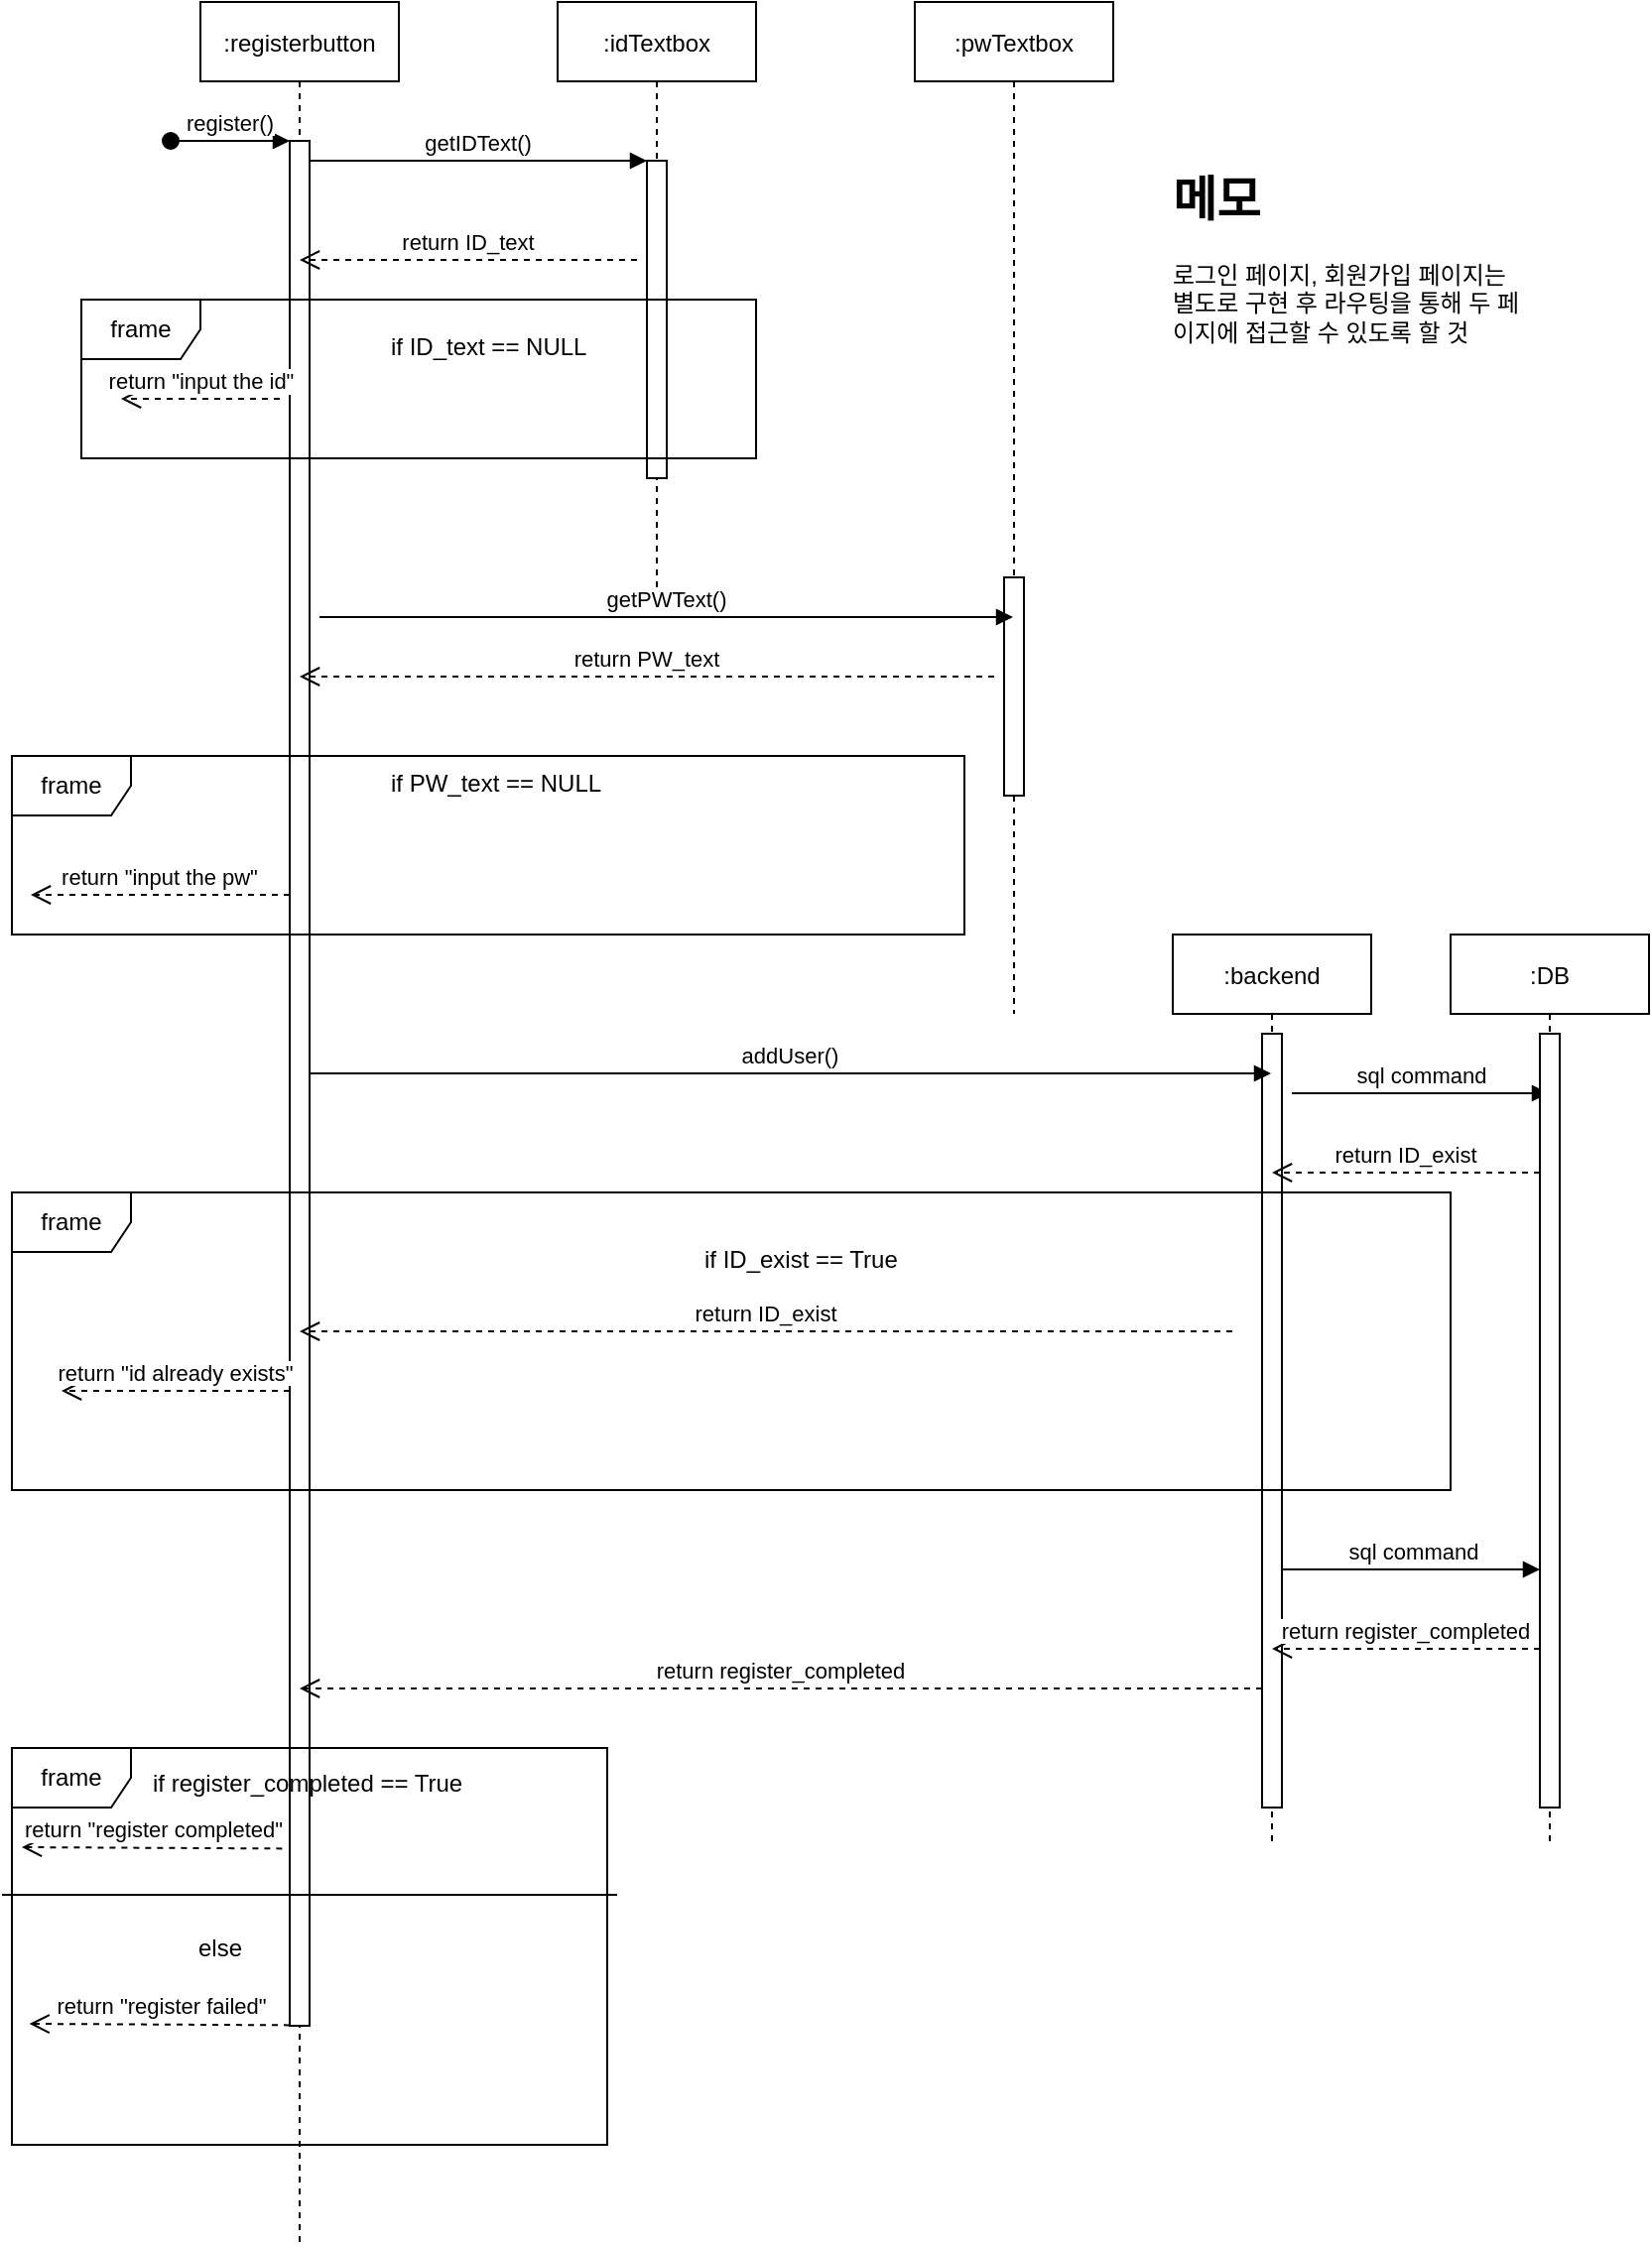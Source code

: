 <mxfile version="20.3.0" type="device"><diagram id="kgpKYQtTHZ0yAKxKKP6v" name="Page-1"><mxGraphModel dx="1038" dy="649" grid="1" gridSize="10" guides="1" tooltips="1" connect="1" arrows="1" fold="1" page="1" pageScale="1" pageWidth="850" pageHeight="1100" math="0" shadow="0"><root><mxCell id="0"/><mxCell id="1" parent="0"/><mxCell id="3nuBFxr9cyL0pnOWT2aG-1" value=":registerbutton" style="shape=umlLifeline;perimeter=lifelinePerimeter;container=1;collapsible=0;recursiveResize=0;rounded=0;shadow=0;strokeWidth=1;" parent="1" vertex="1"><mxGeometry x="120" y="80" width="100" height="1130" as="geometry"/></mxCell><mxCell id="3nuBFxr9cyL0pnOWT2aG-2" value="" style="points=[];perimeter=orthogonalPerimeter;rounded=0;shadow=0;strokeWidth=1;" parent="3nuBFxr9cyL0pnOWT2aG-1" vertex="1"><mxGeometry x="45" y="70" width="10" height="950" as="geometry"/></mxCell><mxCell id="3nuBFxr9cyL0pnOWT2aG-3" value="register()" style="verticalAlign=bottom;startArrow=oval;endArrow=block;startSize=8;shadow=0;strokeWidth=1;" parent="3nuBFxr9cyL0pnOWT2aG-1" target="3nuBFxr9cyL0pnOWT2aG-2" edge="1"><mxGeometry relative="1" as="geometry"><mxPoint x="-15" y="70" as="sourcePoint"/></mxGeometry></mxCell><mxCell id="Twx3eHOW_UhwSvs6yQro-6" value="return &quot;input the id&quot;" style="html=1;verticalAlign=bottom;endArrow=open;dashed=1;endSize=8;rounded=0;" parent="3nuBFxr9cyL0pnOWT2aG-1" edge="1"><mxGeometry relative="1" as="geometry"><mxPoint x="40" y="200" as="sourcePoint"/><mxPoint x="-40" y="200" as="targetPoint"/></mxGeometry></mxCell><mxCell id="Twx3eHOW_UhwSvs6yQro-11" value="return &quot;input the pw&quot;" style="verticalAlign=bottom;endArrow=open;dashed=1;endSize=8;exitX=0;exitY=0.95;shadow=0;strokeWidth=1;" parent="3nuBFxr9cyL0pnOWT2aG-1" edge="1"><mxGeometry relative="1" as="geometry"><mxPoint x="-85.5" y="450" as="targetPoint"/><mxPoint x="45" y="450.0" as="sourcePoint"/></mxGeometry></mxCell><mxCell id="Twx3eHOW_UhwSvs6yQro-21" value="return &quot;id already exists&quot;" style="verticalAlign=bottom;endArrow=open;dashed=1;endSize=8;shadow=0;strokeWidth=1;" parent="3nuBFxr9cyL0pnOWT2aG-1" edge="1"><mxGeometry relative="1" as="geometry"><mxPoint x="-70" y="700" as="targetPoint"/><mxPoint x="45" y="700" as="sourcePoint"/></mxGeometry></mxCell><mxCell id="Twx3eHOW_UhwSvs6yQro-29" value="return &quot;register failed&quot;" style="html=1;verticalAlign=bottom;endArrow=open;dashed=1;endSize=8;rounded=0;exitX=-0.38;exitY=0.906;exitDx=0;exitDy=0;exitPerimeter=0;" parent="3nuBFxr9cyL0pnOWT2aG-1" edge="1"><mxGeometry relative="1" as="geometry"><mxPoint x="45.0" y="1019.7" as="sourcePoint"/><mxPoint x="-86.2" y="1019" as="targetPoint"/></mxGeometry></mxCell><mxCell id="3nuBFxr9cyL0pnOWT2aG-5" value=":idTextbox" style="shape=umlLifeline;perimeter=lifelinePerimeter;container=1;collapsible=0;recursiveResize=0;rounded=0;shadow=0;strokeWidth=1;" parent="1" vertex="1"><mxGeometry x="300" y="80" width="100" height="300" as="geometry"/></mxCell><mxCell id="3nuBFxr9cyL0pnOWT2aG-6" value="" style="points=[];perimeter=orthogonalPerimeter;rounded=0;shadow=0;strokeWidth=1;" parent="3nuBFxr9cyL0pnOWT2aG-5" vertex="1"><mxGeometry x="45" y="80" width="10" height="160" as="geometry"/></mxCell><mxCell id="3nuBFxr9cyL0pnOWT2aG-8" value="getIDText()" style="verticalAlign=bottom;endArrow=block;entryX=0;entryY=0;shadow=0;strokeWidth=1;" parent="1" source="3nuBFxr9cyL0pnOWT2aG-2" target="3nuBFxr9cyL0pnOWT2aG-6" edge="1"><mxGeometry relative="1" as="geometry"><mxPoint x="275" y="160" as="sourcePoint"/></mxGeometry></mxCell><mxCell id="SjQgET6Sa_zjvZq8qLBV-1" value=":pwTextbox" style="shape=umlLifeline;perimeter=lifelinePerimeter;container=1;collapsible=0;recursiveResize=0;rounded=0;shadow=0;strokeWidth=1;" parent="1" vertex="1"><mxGeometry x="480" y="80" width="100" height="510" as="geometry"/></mxCell><mxCell id="SjQgET6Sa_zjvZq8qLBV-2" value="" style="points=[];perimeter=orthogonalPerimeter;rounded=0;shadow=0;strokeWidth=1;" parent="SjQgET6Sa_zjvZq8qLBV-1" vertex="1"><mxGeometry x="45" y="290" width="10" height="110" as="geometry"/></mxCell><mxCell id="Twx3eHOW_UhwSvs6yQro-2" value="return ID_text" style="verticalAlign=bottom;endArrow=open;dashed=1;endSize=8;exitX=0;exitY=0.95;shadow=0;strokeWidth=1;" parent="1" edge="1"><mxGeometry relative="1" as="geometry"><mxPoint x="170" y="210.0" as="targetPoint"/><mxPoint x="340" y="210.0" as="sourcePoint"/></mxGeometry></mxCell><mxCell id="Twx3eHOW_UhwSvs6yQro-3" value="frame" style="shape=umlFrame;whiteSpace=wrap;html=1;" parent="1" vertex="1"><mxGeometry x="60" y="230" width="340" height="80" as="geometry"/></mxCell><mxCell id="Twx3eHOW_UhwSvs6yQro-5" value="if ID_text == NULL" style="text;strokeColor=none;fillColor=none;align=left;verticalAlign=top;spacingLeft=4;spacingRight=4;overflow=hidden;rotatable=0;points=[[0,0.5],[1,0.5]];portConstraint=eastwest;" parent="1" vertex="1"><mxGeometry x="210" y="240" width="110" height="26" as="geometry"/></mxCell><mxCell id="Twx3eHOW_UhwSvs6yQro-7" value="getPWText()" style="verticalAlign=bottom;endArrow=block;shadow=0;strokeWidth=1;" parent="1" target="SjQgET6Sa_zjvZq8qLBV-1" edge="1"><mxGeometry relative="1" as="geometry"><mxPoint x="180" y="390.0" as="sourcePoint"/><mxPoint x="350" y="390.0" as="targetPoint"/></mxGeometry></mxCell><mxCell id="Twx3eHOW_UhwSvs6yQro-8" value="return PW_text" style="verticalAlign=bottom;endArrow=open;dashed=1;endSize=8;exitX=0;exitY=0.95;shadow=0;strokeWidth=1;" parent="1" target="3nuBFxr9cyL0pnOWT2aG-1" edge="1"><mxGeometry relative="1" as="geometry"><mxPoint x="350" y="420.0" as="targetPoint"/><mxPoint x="520" y="420.0" as="sourcePoint"/></mxGeometry></mxCell><mxCell id="Twx3eHOW_UhwSvs6yQro-9" value="frame" style="shape=umlFrame;whiteSpace=wrap;html=1;" parent="1" vertex="1"><mxGeometry x="25" y="460" width="480" height="90" as="geometry"/></mxCell><mxCell id="Twx3eHOW_UhwSvs6yQro-10" value="if PW_text == NULL" style="text;strokeColor=none;fillColor=none;align=left;verticalAlign=top;spacingLeft=4;spacingRight=4;overflow=hidden;rotatable=0;points=[[0,0.5],[1,0.5]];portConstraint=eastwest;" parent="1" vertex="1"><mxGeometry x="210" y="460" width="120" height="26" as="geometry"/></mxCell><mxCell id="Twx3eHOW_UhwSvs6yQro-13" value=":backend" style="shape=umlLifeline;perimeter=lifelinePerimeter;container=1;collapsible=0;recursiveResize=0;rounded=0;shadow=0;strokeWidth=1;" parent="1" vertex="1"><mxGeometry x="610" y="550" width="100" height="460" as="geometry"/></mxCell><mxCell id="Twx3eHOW_UhwSvs6yQro-14" value="" style="points=[];perimeter=orthogonalPerimeter;rounded=0;shadow=0;strokeWidth=1;" parent="Twx3eHOW_UhwSvs6yQro-13" vertex="1"><mxGeometry x="45" y="50" width="10" height="390" as="geometry"/></mxCell><mxCell id="Twx3eHOW_UhwSvs6yQro-18" value="sql command" style="html=1;verticalAlign=bottom;endArrow=block;rounded=0;" parent="Twx3eHOW_UhwSvs6yQro-13" target="Twx3eHOW_UhwSvs6yQro-16" edge="1"><mxGeometry width="80" relative="1" as="geometry"><mxPoint x="60" y="80" as="sourcePoint"/><mxPoint x="140" y="80" as="targetPoint"/></mxGeometry></mxCell><mxCell id="Twx3eHOW_UhwSvs6yQro-15" value="addUser()" style="verticalAlign=bottom;endArrow=block;shadow=0;strokeWidth=1;" parent="1" target="Twx3eHOW_UhwSvs6yQro-13" edge="1"><mxGeometry relative="1" as="geometry"><mxPoint x="175.25" y="620" as="sourcePoint"/><mxPoint x="524.75" y="620" as="targetPoint"/></mxGeometry></mxCell><mxCell id="Twx3eHOW_UhwSvs6yQro-16" value=":DB" style="shape=umlLifeline;perimeter=lifelinePerimeter;container=1;collapsible=0;recursiveResize=0;rounded=0;shadow=0;strokeWidth=1;" parent="1" vertex="1"><mxGeometry x="750" y="550" width="100" height="460" as="geometry"/></mxCell><mxCell id="Twx3eHOW_UhwSvs6yQro-17" value="" style="points=[];perimeter=orthogonalPerimeter;rounded=0;shadow=0;strokeWidth=1;" parent="Twx3eHOW_UhwSvs6yQro-16" vertex="1"><mxGeometry x="45" y="50" width="10" height="390" as="geometry"/></mxCell><mxCell id="Twx3eHOW_UhwSvs6yQro-19" value="return ID_exist" style="verticalAlign=bottom;endArrow=open;dashed=1;endSize=8;shadow=0;strokeWidth=1;" parent="Twx3eHOW_UhwSvs6yQro-16" edge="1"><mxGeometry relative="1" as="geometry"><mxPoint x="-90" y="120" as="targetPoint"/><mxPoint x="45" y="120" as="sourcePoint"/></mxGeometry></mxCell><mxCell id="Twx3eHOW_UhwSvs6yQro-24" value="sql command" style="html=1;verticalAlign=bottom;endArrow=block;rounded=0;" parent="Twx3eHOW_UhwSvs6yQro-16" edge="1"><mxGeometry width="80" relative="1" as="geometry"><mxPoint x="-84.5" y="320" as="sourcePoint"/><mxPoint x="45" y="320" as="targetPoint"/></mxGeometry></mxCell><mxCell id="Twx3eHOW_UhwSvs6yQro-25" value="return register_completed" style="verticalAlign=bottom;endArrow=open;dashed=1;endSize=8;shadow=0;strokeWidth=1;" parent="Twx3eHOW_UhwSvs6yQro-16" edge="1"><mxGeometry relative="1" as="geometry"><mxPoint x="-90" y="360" as="targetPoint"/><mxPoint x="45" y="360" as="sourcePoint"/></mxGeometry></mxCell><mxCell id="Twx3eHOW_UhwSvs6yQro-20" value="return ID_exist" style="verticalAlign=bottom;endArrow=open;dashed=1;endSize=8;shadow=0;strokeWidth=1;" parent="1" target="3nuBFxr9cyL0pnOWT2aG-1" edge="1"><mxGeometry relative="1" as="geometry"><mxPoint x="520" y="700" as="targetPoint"/><mxPoint x="640" y="750" as="sourcePoint"/></mxGeometry></mxCell><mxCell id="Twx3eHOW_UhwSvs6yQro-22" value="frame" style="shape=umlFrame;whiteSpace=wrap;html=1;" parent="1" vertex="1"><mxGeometry x="25" y="680" width="725" height="150" as="geometry"/></mxCell><mxCell id="Twx3eHOW_UhwSvs6yQro-23" value="if ID_exist == True" style="text;strokeColor=none;fillColor=none;align=left;verticalAlign=top;spacingLeft=4;spacingRight=4;overflow=hidden;rotatable=0;points=[[0,0.5],[1,0.5]];portConstraint=eastwest;" parent="1" vertex="1"><mxGeometry x="368" y="700" width="115" height="26" as="geometry"/></mxCell><mxCell id="Twx3eHOW_UhwSvs6yQro-26" value="return register_completed" style="verticalAlign=bottom;endArrow=open;dashed=1;endSize=8;shadow=0;strokeWidth=1;" parent="1" target="3nuBFxr9cyL0pnOWT2aG-1" edge="1"><mxGeometry relative="1" as="geometry"><mxPoint x="520" y="930" as="targetPoint"/><mxPoint x="655" y="930" as="sourcePoint"/></mxGeometry></mxCell><mxCell id="Twx3eHOW_UhwSvs6yQro-27" value="return &quot;register completed&quot;" style="html=1;verticalAlign=bottom;endArrow=open;dashed=1;endSize=8;rounded=0;exitX=-0.38;exitY=0.906;exitDx=0;exitDy=0;exitPerimeter=0;" parent="1" source="3nuBFxr9cyL0pnOWT2aG-2" edge="1"><mxGeometry relative="1" as="geometry"><mxPoint x="150" y="1010" as="sourcePoint"/><mxPoint x="30" y="1010" as="targetPoint"/></mxGeometry></mxCell><mxCell id="Twx3eHOW_UhwSvs6yQro-28" value="frame" style="shape=umlFrame;whiteSpace=wrap;html=1;" parent="1" vertex="1"><mxGeometry x="25" y="960" width="300" height="200" as="geometry"/></mxCell><mxCell id="Twx3eHOW_UhwSvs6yQro-30" value="if register_completed == True" style="text;strokeColor=none;fillColor=none;align=left;verticalAlign=top;spacingLeft=4;spacingRight=4;overflow=hidden;rotatable=0;points=[[0,0.5],[1,0.5]];portConstraint=eastwest;" parent="1" vertex="1"><mxGeometry x="90" y="964" width="170" height="26" as="geometry"/></mxCell><mxCell id="Twx3eHOW_UhwSvs6yQro-31" value="" style="line;strokeWidth=1;fillColor=none;align=left;verticalAlign=middle;spacingTop=-1;spacingLeft=3;spacingRight=3;rotatable=0;labelPosition=right;points=[];portConstraint=eastwest;strokeColor=inherit;" parent="1" vertex="1"><mxGeometry x="20" y="1030" width="310" height="8" as="geometry"/></mxCell><mxCell id="Twx3eHOW_UhwSvs6yQro-32" value="else" style="text;strokeColor=none;fillColor=none;align=center;verticalAlign=top;spacingLeft=4;spacingRight=4;overflow=hidden;rotatable=0;points=[[0,0.5],[1,0.5]];portConstraint=eastwest;" parent="1" vertex="1"><mxGeometry x="80" y="1047" width="100" height="26" as="geometry"/></mxCell><mxCell id="dfSEc9SjPzw9W-uOByO0-1" value="&lt;h1&gt;메모&lt;/h1&gt;&lt;p&gt;로그인 페이지, 회원가입 페이지는 별도로 구현 후 라우팅을 통해 두 페이지에 접근할 수 있도록 할 것&lt;/p&gt;" style="text;html=1;strokeColor=none;fillColor=none;spacing=5;spacingTop=-20;whiteSpace=wrap;overflow=hidden;rounded=0;" vertex="1" parent="1"><mxGeometry x="605" y="160" width="190" height="120" as="geometry"/></mxCell></root></mxGraphModel></diagram></mxfile>